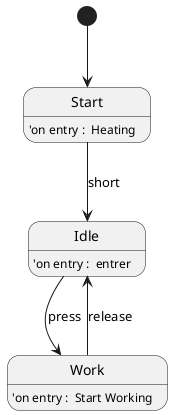 
@startuml 

[*] --> Start


Idle : 'on entry :  entrer
'

Idle --> Work : press
Work : 'on entry :  Start Working
'

Work --> Idle : release
Start : 'on entry :  Heating
'

Start --> Idle : short

@enduml
